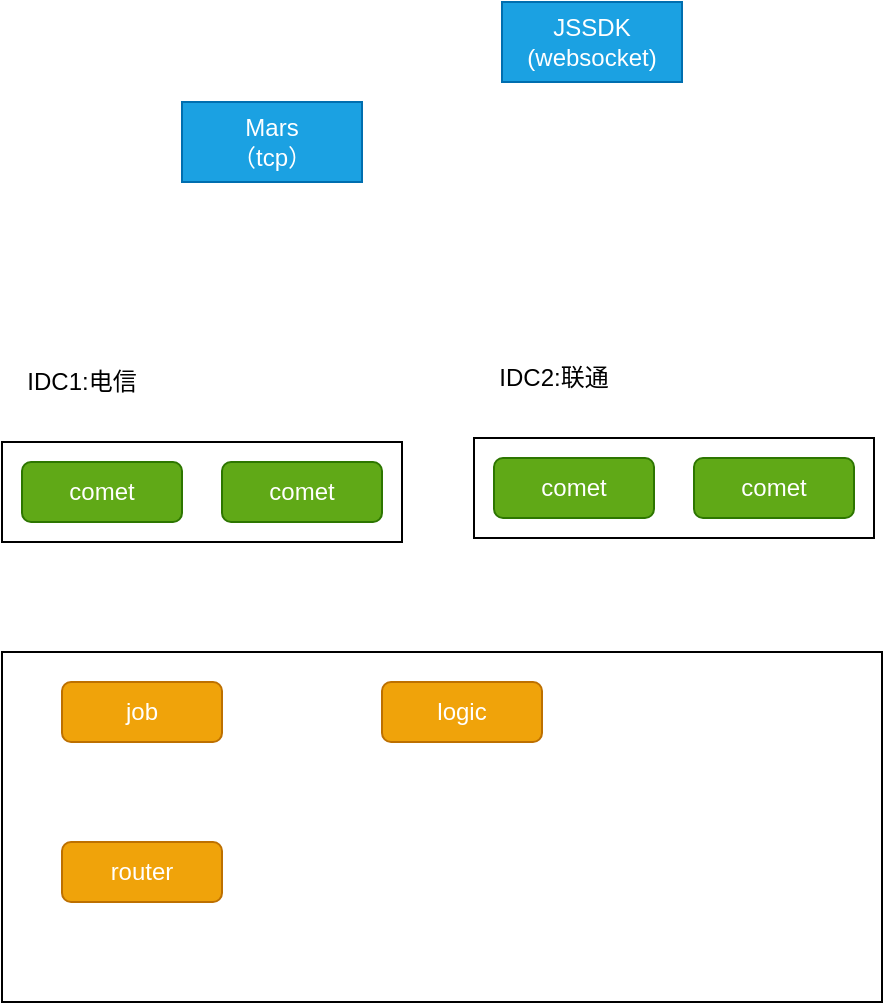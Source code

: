 <mxfile version="12.4.8" type="github"><diagram id="bsD2x_KO6xM0R5m1DpQU" name="Page-1"><mxGraphModel dx="773" dy="1596" grid="1" gridSize="10" guides="1" tooltips="1" connect="1" arrows="1" fold="1" page="1" pageScale="1" pageWidth="827" pageHeight="1169" math="0" shadow="0"><root><mxCell id="0"/><mxCell id="1" parent="0"/><mxCell id="wW9nk24ufCQ6Eqpu4SKE-22" value="" style="rounded=0;whiteSpace=wrap;html=1;" vertex="1" parent="1"><mxGeometry x="140" y="315" width="440" height="175" as="geometry"/></mxCell><mxCell id="wW9nk24ufCQ6Eqpu4SKE-6" value="" style="rounded=0;whiteSpace=wrap;html=1;" vertex="1" parent="1"><mxGeometry x="140" y="210" width="200" height="50" as="geometry"/></mxCell><mxCell id="wW9nk24ufCQ6Eqpu4SKE-2" value="Mars&lt;br&gt;（tcp）" style="rounded=0;whiteSpace=wrap;html=1;fillColor=#1ba1e2;strokeColor=#006EAF;fontColor=#ffffff;" vertex="1" parent="1"><mxGeometry x="230" y="40" width="90" height="40" as="geometry"/></mxCell><mxCell id="wW9nk24ufCQ6Eqpu4SKE-3" value="JSSDK&lt;br&gt;(websocket)" style="rounded=0;whiteSpace=wrap;html=1;fillColor=#1ba1e2;strokeColor=#006EAF;fontColor=#ffffff;" vertex="1" parent="1"><mxGeometry x="390" y="-10" width="90" height="40" as="geometry"/></mxCell><mxCell id="wW9nk24ufCQ6Eqpu4SKE-4" value="comet" style="rounded=1;whiteSpace=wrap;html=1;fillColor=#60a917;strokeColor=#2D7600;fontColor=#ffffff;" vertex="1" parent="1"><mxGeometry x="150" y="220" width="80" height="30" as="geometry"/></mxCell><mxCell id="wW9nk24ufCQ6Eqpu4SKE-5" value="comet" style="rounded=1;whiteSpace=wrap;html=1;fillColor=#60a917;strokeColor=#2D7600;fontColor=#ffffff;" vertex="1" parent="1"><mxGeometry x="250" y="220" width="80" height="30" as="geometry"/></mxCell><mxCell id="wW9nk24ufCQ6Eqpu4SKE-7" value="IDC1:电信" style="text;html=1;strokeColor=none;fillColor=none;align=center;verticalAlign=middle;whiteSpace=wrap;rounded=0;" vertex="1" parent="1"><mxGeometry x="150" y="170" width="60" height="20" as="geometry"/></mxCell><mxCell id="wW9nk24ufCQ6Eqpu4SKE-9" value="" style="rounded=0;whiteSpace=wrap;html=1;" vertex="1" parent="1"><mxGeometry x="376" y="208" width="200" height="50" as="geometry"/></mxCell><mxCell id="wW9nk24ufCQ6Eqpu4SKE-10" value="comet" style="rounded=1;whiteSpace=wrap;html=1;fillColor=#60a917;strokeColor=#2D7600;fontColor=#ffffff;" vertex="1" parent="1"><mxGeometry x="386" y="218" width="80" height="30" as="geometry"/></mxCell><mxCell id="wW9nk24ufCQ6Eqpu4SKE-11" value="comet" style="rounded=1;whiteSpace=wrap;html=1;fillColor=#60a917;strokeColor=#2D7600;fontColor=#ffffff;" vertex="1" parent="1"><mxGeometry x="486" y="218" width="80" height="30" as="geometry"/></mxCell><mxCell id="wW9nk24ufCQ6Eqpu4SKE-12" value="IDC2:联通" style="text;html=1;strokeColor=none;fillColor=none;align=center;verticalAlign=middle;whiteSpace=wrap;rounded=0;" vertex="1" parent="1"><mxGeometry x="386" y="168" width="60" height="20" as="geometry"/></mxCell><mxCell id="wW9nk24ufCQ6Eqpu4SKE-17" value="logic" style="rounded=1;whiteSpace=wrap;html=1;fillColor=#f0a30a;strokeColor=#BD7000;fontColor=#ffffff;" vertex="1" parent="1"><mxGeometry x="330" y="330" width="80" height="30" as="geometry"/></mxCell><mxCell id="wW9nk24ufCQ6Eqpu4SKE-18" value="router" style="rounded=1;whiteSpace=wrap;html=1;fillColor=#f0a30a;strokeColor=#BD7000;fontColor=#ffffff;" vertex="1" parent="1"><mxGeometry x="170" y="410" width="80" height="30" as="geometry"/></mxCell><mxCell id="wW9nk24ufCQ6Eqpu4SKE-19" value="job" style="rounded=1;whiteSpace=wrap;html=1;fillColor=#f0a30a;strokeColor=#BD7000;fontColor=#ffffff;" vertex="1" parent="1"><mxGeometry x="170" y="330" width="80" height="30" as="geometry"/></mxCell></root></mxGraphModel></diagram></mxfile>